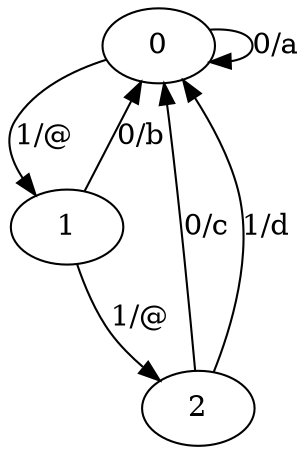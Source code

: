digraph automate {
	0 -> 0 [label="0/a"];
	0 -> 1 [label="1/@"];
	1 -> 0 [label="0/b"];
	1 -> 2 [label="1/@"];
	2 -> 0 [label="0/c"];
	2 -> 0 [label="1/d"];
}
